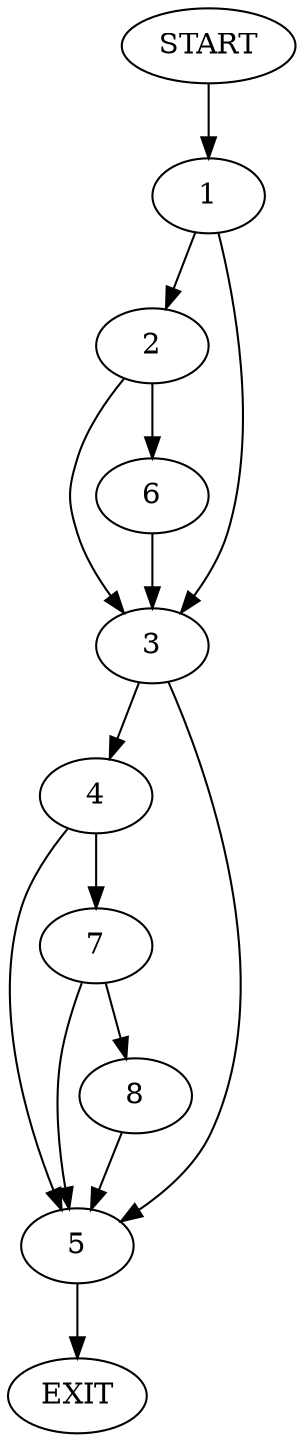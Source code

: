 digraph {
0 [label="START"]
9 [label="EXIT"]
0 -> 1
1 -> 2
1 -> 3
3 -> 4
3 -> 5
2 -> 6
2 -> 3
6 -> 3
4 -> 5
4 -> 7
5 -> 9
7 -> 8
7 -> 5
8 -> 5
}
